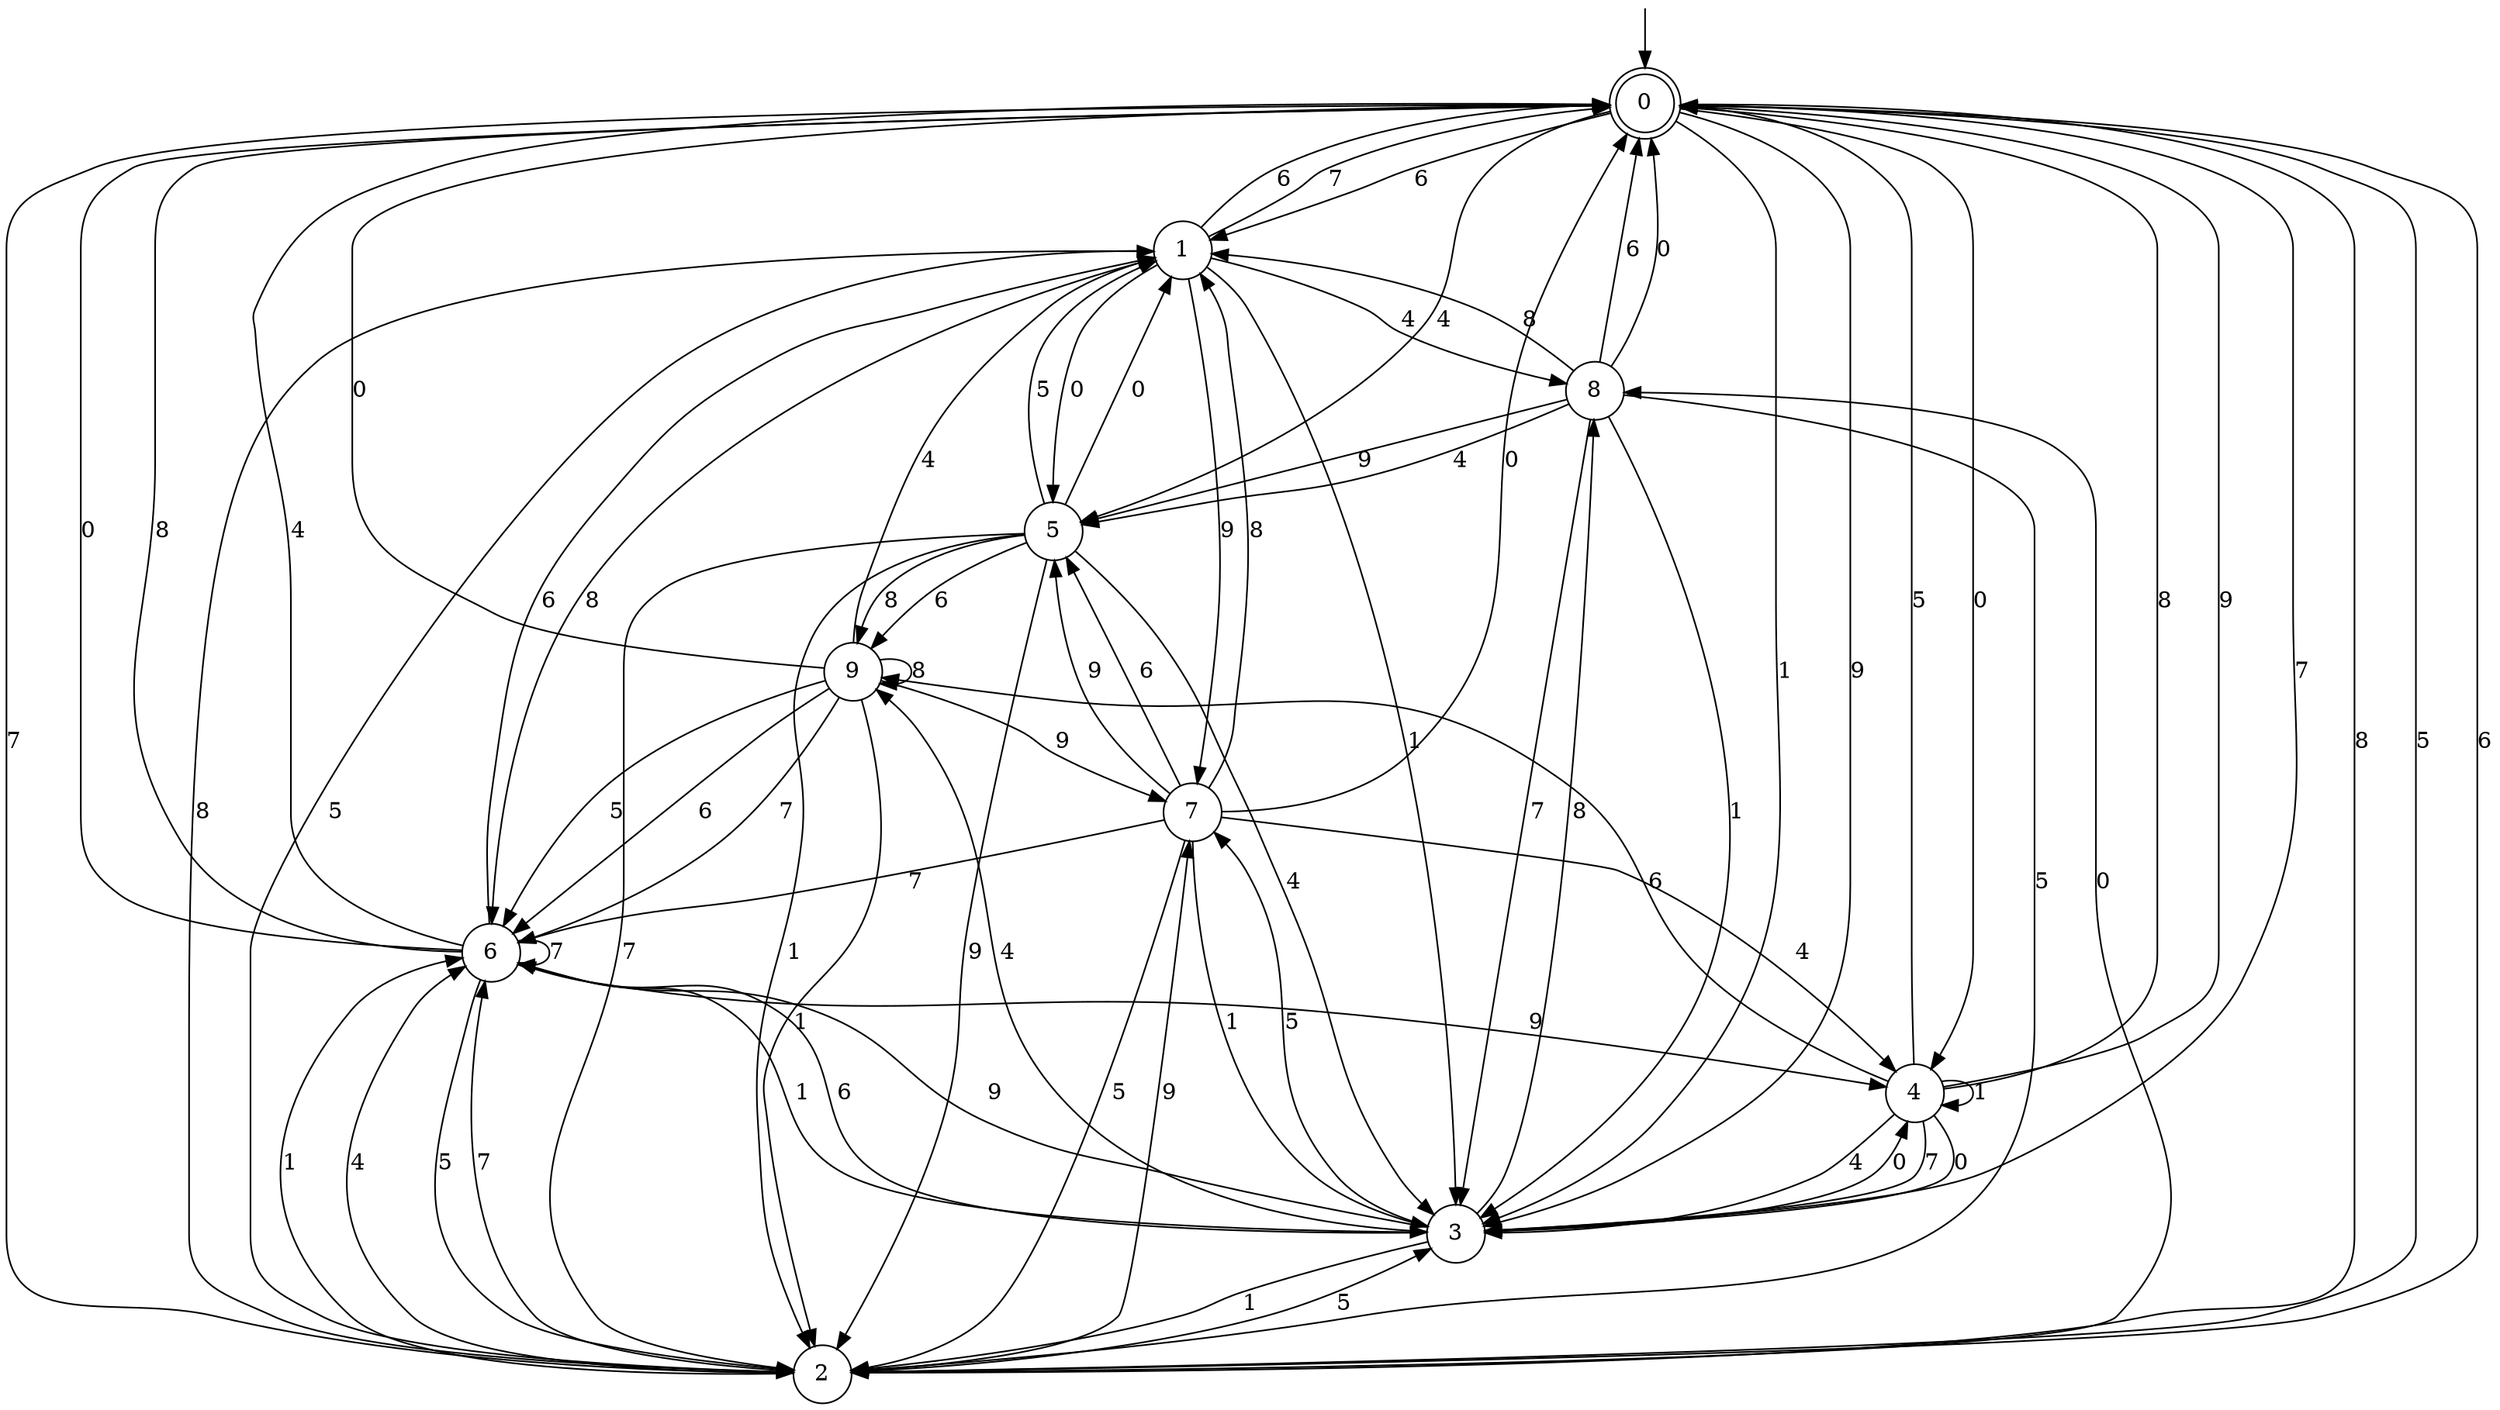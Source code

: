digraph g {

	s0 [shape="doublecircle" label="0"];
	s1 [shape="circle" label="1"];
	s2 [shape="circle" label="2"];
	s3 [shape="circle" label="3"];
	s4 [shape="circle" label="4"];
	s5 [shape="circle" label="5"];
	s6 [shape="circle" label="6"];
	s7 [shape="circle" label="7"];
	s8 [shape="circle" label="8"];
	s9 [shape="circle" label="9"];
	s0 -> s1 [label="6"];
	s0 -> s2 [label="7"];
	s0 -> s3 [label="1"];
	s0 -> s4 [label="0"];
	s0 -> s2 [label="8"];
	s0 -> s3 [label="9"];
	s0 -> s2 [label="5"];
	s0 -> s5 [label="4"];
	s1 -> s0 [label="6"];
	s1 -> s0 [label="7"];
	s1 -> s3 [label="1"];
	s1 -> s5 [label="0"];
	s1 -> s6 [label="8"];
	s1 -> s7 [label="9"];
	s1 -> s2 [label="5"];
	s1 -> s8 [label="4"];
	s2 -> s0 [label="6"];
	s2 -> s6 [label="7"];
	s2 -> s6 [label="1"];
	s2 -> s8 [label="0"];
	s2 -> s1 [label="8"];
	s2 -> s7 [label="9"];
	s2 -> s3 [label="5"];
	s2 -> s6 [label="4"];
	s3 -> s6 [label="6"];
	s3 -> s0 [label="7"];
	s3 -> s2 [label="1"];
	s3 -> s4 [label="0"];
	s3 -> s8 [label="8"];
	s3 -> s6 [label="9"];
	s3 -> s7 [label="5"];
	s3 -> s9 [label="4"];
	s4 -> s9 [label="6"];
	s4 -> s3 [label="7"];
	s4 -> s4 [label="1"];
	s4 -> s3 [label="0"];
	s4 -> s0 [label="8"];
	s4 -> s0 [label="9"];
	s4 -> s0 [label="5"];
	s4 -> s3 [label="4"];
	s5 -> s9 [label="6"];
	s5 -> s2 [label="7"];
	s5 -> s2 [label="1"];
	s5 -> s1 [label="0"];
	s5 -> s9 [label="8"];
	s5 -> s2 [label="9"];
	s5 -> s1 [label="5"];
	s5 -> s3 [label="4"];
	s6 -> s1 [label="6"];
	s6 -> s6 [label="7"];
	s6 -> s3 [label="1"];
	s6 -> s0 [label="0"];
	s6 -> s0 [label="8"];
	s6 -> s4 [label="9"];
	s6 -> s2 [label="5"];
	s6 -> s0 [label="4"];
	s7 -> s5 [label="6"];
	s7 -> s6 [label="7"];
	s7 -> s3 [label="1"];
	s7 -> s0 [label="0"];
	s7 -> s1 [label="8"];
	s7 -> s5 [label="9"];
	s7 -> s2 [label="5"];
	s7 -> s4 [label="4"];
	s8 -> s0 [label="6"];
	s8 -> s3 [label="7"];
	s8 -> s3 [label="1"];
	s8 -> s0 [label="0"];
	s8 -> s1 [label="8"];
	s8 -> s5 [label="9"];
	s8 -> s2 [label="5"];
	s8 -> s5 [label="4"];
	s9 -> s6 [label="6"];
	s9 -> s6 [label="7"];
	s9 -> s2 [label="1"];
	s9 -> s0 [label="0"];
	s9 -> s9 [label="8"];
	s9 -> s7 [label="9"];
	s9 -> s6 [label="5"];
	s9 -> s1 [label="4"];

__start0 [label="" shape="none" width="0" height="0"];
__start0 -> s0;

}
